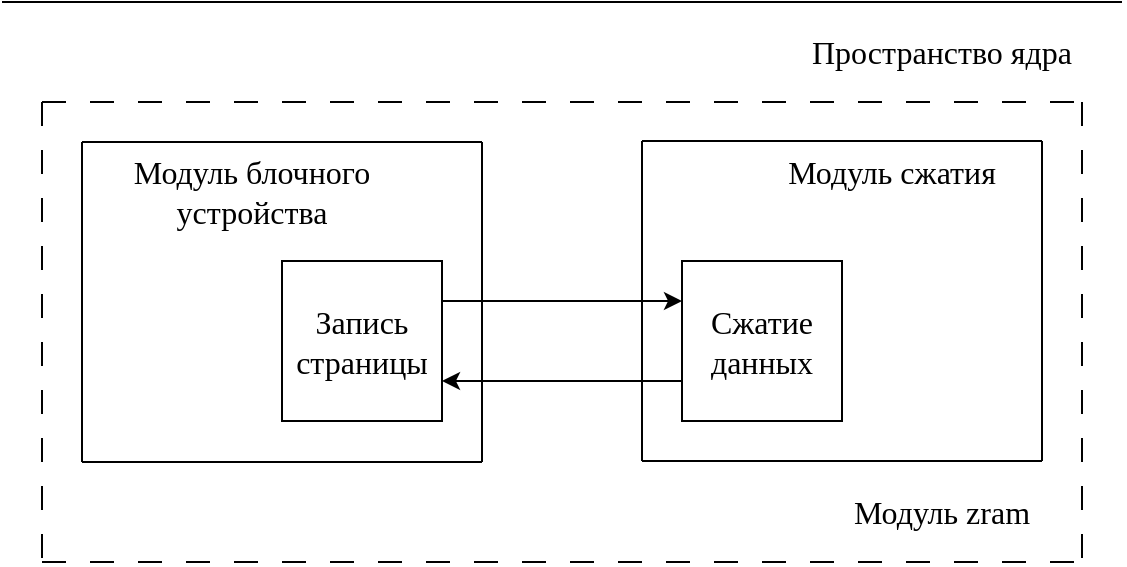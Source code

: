 <mxfile version="21.3.2" type="device">
  <diagram name="Страница 1" id="VVy0ClTnzfW8CJz5d3PP">
    <mxGraphModel dx="978" dy="592" grid="1" gridSize="10" guides="1" tooltips="1" connect="1" arrows="1" fold="1" page="1" pageScale="1" pageWidth="600" pageHeight="300" math="0" shadow="0">
      <root>
        <mxCell id="0" />
        <mxCell id="1" parent="0" />
        <mxCell id="YooQEKje9dTU8nWdilUu-11" value="" style="endArrow=none;html=1;rounded=0;" parent="1" edge="1">
          <mxGeometry width="50" height="50" relative="1" as="geometry">
            <mxPoint x="20" y="10" as="sourcePoint" />
            <mxPoint x="580" y="10" as="targetPoint" />
          </mxGeometry>
        </mxCell>
        <mxCell id="YooQEKje9dTU8nWdilUu-12" value="Пространство ядра" style="text;html=1;strokeColor=none;fillColor=none;align=center;verticalAlign=middle;whiteSpace=wrap;rounded=0;fontFamily=Times New Roman;fontSize=16;" parent="1" vertex="1">
          <mxGeometry x="420" y="20" width="140" height="30" as="geometry" />
        </mxCell>
        <mxCell id="YooQEKje9dTU8nWdilUu-14" value="" style="endArrow=none;dashed=1;html=1;rounded=0;endSize=6;strokeWidth=1;dashPattern=12 12;" parent="1" edge="1">
          <mxGeometry width="50" height="50" relative="1" as="geometry">
            <mxPoint x="40" y="290" as="sourcePoint" />
            <mxPoint x="560" y="290" as="targetPoint" />
          </mxGeometry>
        </mxCell>
        <mxCell id="YooQEKje9dTU8nWdilUu-15" value="Модуль zram" style="text;html=1;strokeColor=none;fillColor=none;align=center;verticalAlign=middle;whiteSpace=wrap;rounded=0;fontFamily=Times New Roman;fontSize=16;" parent="1" vertex="1">
          <mxGeometry x="440" y="250" width="100" height="30" as="geometry" />
        </mxCell>
        <mxCell id="YooQEKje9dTU8nWdilUu-17" value="" style="endArrow=none;dashed=1;html=1;rounded=0;endSize=6;strokeWidth=1;dashPattern=12 12;" parent="1" edge="1">
          <mxGeometry width="50" height="50" relative="1" as="geometry">
            <mxPoint x="40" y="60" as="sourcePoint" />
            <mxPoint x="40" y="290" as="targetPoint" />
          </mxGeometry>
        </mxCell>
        <mxCell id="YooQEKje9dTU8nWdilUu-18" value="" style="endArrow=none;dashed=1;html=1;rounded=0;endSize=6;strokeWidth=1;dashPattern=12 12;" parent="1" edge="1">
          <mxGeometry width="50" height="50" relative="1" as="geometry">
            <mxPoint x="560" y="60" as="sourcePoint" />
            <mxPoint x="560" y="290" as="targetPoint" />
          </mxGeometry>
        </mxCell>
        <mxCell id="hJS1u5dl91PEJb6Ujmuf-14" style="edgeStyle=orthogonalEdgeStyle;rounded=0;orthogonalLoop=1;jettySize=auto;html=1;entryX=1;entryY=0.5;entryDx=0;entryDy=0;" edge="1" parent="1" target="hJS1u5dl91PEJb6Ujmuf-8">
          <mxGeometry relative="1" as="geometry">
            <mxPoint x="240" y="180" as="sourcePoint" />
          </mxGeometry>
        </mxCell>
        <mxCell id="hJS1u5dl91PEJb6Ujmuf-18" style="edgeStyle=orthogonalEdgeStyle;rounded=0;orthogonalLoop=1;jettySize=auto;html=1;exitX=0;exitY=0.75;exitDx=0;exitDy=0;entryX=1;entryY=0.75;entryDx=0;entryDy=0;" edge="1" parent="1" source="hJS1u5dl91PEJb6Ujmuf-2" target="hJS1u5dl91PEJb6Ujmuf-8">
          <mxGeometry relative="1" as="geometry" />
        </mxCell>
        <mxCell id="hJS1u5dl91PEJb6Ujmuf-2" value="Сжатие данных" style="rounded=0;whiteSpace=wrap;html=1;fontFamily=Times New Roman;fontSize=16;" vertex="1" parent="1">
          <mxGeometry x="360" y="139.5" width="80" height="80" as="geometry" />
        </mxCell>
        <mxCell id="hJS1u5dl91PEJb6Ujmuf-3" value="Модуль сжатия" style="text;html=1;strokeColor=none;fillColor=none;align=center;verticalAlign=middle;whiteSpace=wrap;rounded=0;fontFamily=Times New Roman;fontSize=16;" vertex="1" parent="1">
          <mxGeometry x="410" y="80" width="110" height="30" as="geometry" />
        </mxCell>
        <mxCell id="hJS1u5dl91PEJb6Ujmuf-4" value="" style="endArrow=none;html=1;rounded=0;" edge="1" parent="1">
          <mxGeometry width="50" height="50" relative="1" as="geometry">
            <mxPoint x="340" y="239.5" as="sourcePoint" />
            <mxPoint x="340" y="79.5" as="targetPoint" />
          </mxGeometry>
        </mxCell>
        <mxCell id="hJS1u5dl91PEJb6Ujmuf-5" value="" style="endArrow=none;html=1;rounded=0;" edge="1" parent="1">
          <mxGeometry width="50" height="50" relative="1" as="geometry">
            <mxPoint x="540" y="79.5" as="sourcePoint" />
            <mxPoint x="340" y="79.5" as="targetPoint" />
          </mxGeometry>
        </mxCell>
        <mxCell id="hJS1u5dl91PEJb6Ujmuf-6" value="" style="endArrow=none;html=1;rounded=0;" edge="1" parent="1">
          <mxGeometry width="50" height="50" relative="1" as="geometry">
            <mxPoint x="540" y="239.5" as="sourcePoint" />
            <mxPoint x="340" y="239.5" as="targetPoint" />
          </mxGeometry>
        </mxCell>
        <mxCell id="hJS1u5dl91PEJb6Ujmuf-7" value="" style="endArrow=none;html=1;rounded=0;" edge="1" parent="1">
          <mxGeometry width="50" height="50" relative="1" as="geometry">
            <mxPoint x="540" y="239.5" as="sourcePoint" />
            <mxPoint x="540" y="79.5" as="targetPoint" />
          </mxGeometry>
        </mxCell>
        <mxCell id="hJS1u5dl91PEJb6Ujmuf-17" style="edgeStyle=orthogonalEdgeStyle;rounded=0;orthogonalLoop=1;jettySize=auto;html=1;exitX=1;exitY=0.25;exitDx=0;exitDy=0;entryX=0;entryY=0.25;entryDx=0;entryDy=0;" edge="1" parent="1" source="hJS1u5dl91PEJb6Ujmuf-8" target="hJS1u5dl91PEJb6Ujmuf-2">
          <mxGeometry relative="1" as="geometry" />
        </mxCell>
        <mxCell id="hJS1u5dl91PEJb6Ujmuf-8" value="Запись страницы" style="rounded=0;whiteSpace=wrap;html=1;fontFamily=Times New Roman;fontSize=16;" vertex="1" parent="1">
          <mxGeometry x="160" y="139.5" width="80" height="80" as="geometry" />
        </mxCell>
        <mxCell id="hJS1u5dl91PEJb6Ujmuf-9" value="Модуль блочного устройства" style="text;html=1;strokeColor=none;fillColor=none;align=center;verticalAlign=middle;whiteSpace=wrap;rounded=0;fontFamily=Times New Roman;fontSize=16;" vertex="1" parent="1">
          <mxGeometry x="60" y="89.5" width="170" height="30" as="geometry" />
        </mxCell>
        <mxCell id="hJS1u5dl91PEJb6Ujmuf-10" value="" style="endArrow=none;html=1;rounded=0;" edge="1" parent="1">
          <mxGeometry width="50" height="50" relative="1" as="geometry">
            <mxPoint x="60" y="240" as="sourcePoint" />
            <mxPoint x="60" y="80" as="targetPoint" />
          </mxGeometry>
        </mxCell>
        <mxCell id="hJS1u5dl91PEJb6Ujmuf-11" value="" style="endArrow=none;html=1;rounded=0;" edge="1" parent="1">
          <mxGeometry width="50" height="50" relative="1" as="geometry">
            <mxPoint x="260" y="80" as="sourcePoint" />
            <mxPoint x="60" y="80" as="targetPoint" />
          </mxGeometry>
        </mxCell>
        <mxCell id="hJS1u5dl91PEJb6Ujmuf-12" value="" style="endArrow=none;html=1;rounded=0;" edge="1" parent="1">
          <mxGeometry width="50" height="50" relative="1" as="geometry">
            <mxPoint x="260" y="240" as="sourcePoint" />
            <mxPoint x="60" y="240" as="targetPoint" />
          </mxGeometry>
        </mxCell>
        <mxCell id="hJS1u5dl91PEJb6Ujmuf-13" value="" style="endArrow=none;html=1;rounded=0;" edge="1" parent="1">
          <mxGeometry width="50" height="50" relative="1" as="geometry">
            <mxPoint x="260" y="240" as="sourcePoint" />
            <mxPoint x="260" y="80" as="targetPoint" />
          </mxGeometry>
        </mxCell>
        <mxCell id="hJS1u5dl91PEJb6Ujmuf-15" value="" style="endArrow=none;dashed=1;html=1;rounded=0;endSize=6;strokeWidth=1;dashPattern=12 12;" edge="1" parent="1">
          <mxGeometry width="50" height="50" relative="1" as="geometry">
            <mxPoint x="40" y="60" as="sourcePoint" />
            <mxPoint x="560" y="60" as="targetPoint" />
          </mxGeometry>
        </mxCell>
      </root>
    </mxGraphModel>
  </diagram>
</mxfile>
